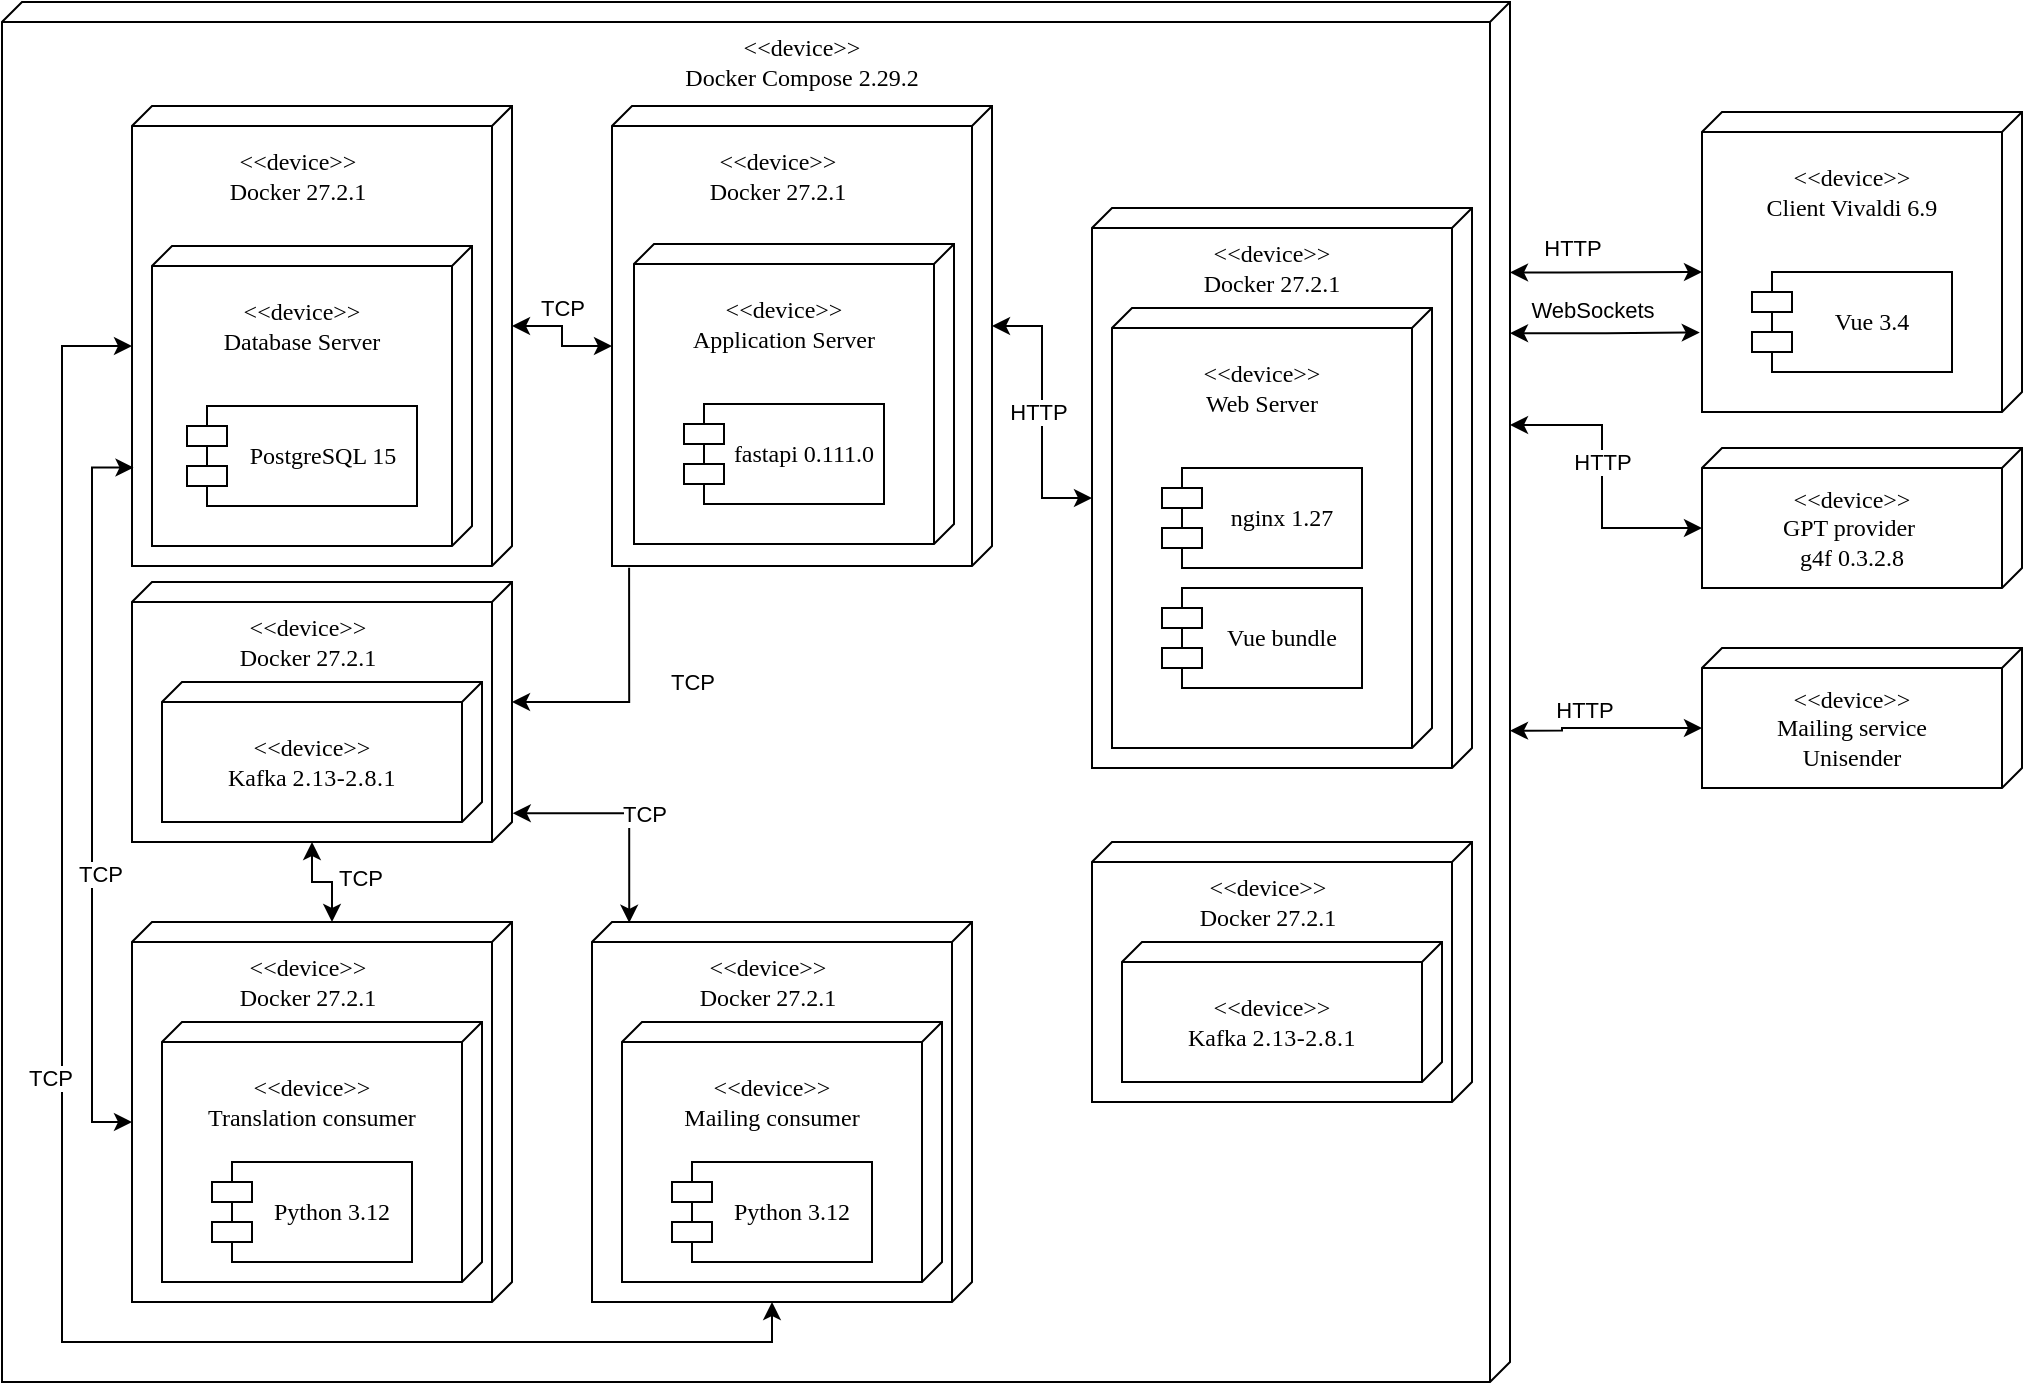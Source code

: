 <mxfile version="24.8.3">
  <diagram name="Page-1" id="ECUC66QCHJgBqxlixaPf">
    <mxGraphModel dx="690" dy="509" grid="1" gridSize="10" guides="1" tooltips="1" connect="1" arrows="1" fold="1" page="1" pageScale="1" pageWidth="850" pageHeight="1100" math="0" shadow="0">
      <root>
        <mxCell id="0" />
        <mxCell id="1" parent="0" />
        <mxCell id="TpZDVDv9xe1A2jSQaFGP-43" value="" style="verticalAlign=top;align=left;spacingTop=8;spacingLeft=2;spacingRight=12;shape=cube;size=10;direction=south;fontStyle=4;html=1;whiteSpace=wrap;fontFamily=Times New Roman;" parent="1" vertex="1">
          <mxGeometry x="50" y="420" width="754" height="690" as="geometry" />
        </mxCell>
        <mxCell id="FNfErf56BURAxAOAnGEf-10" value="" style="verticalAlign=top;align=left;spacingTop=8;spacingLeft=2;spacingRight=12;shape=cube;size=10;direction=south;fontStyle=4;html=1;whiteSpace=wrap;fontFamily=Times New Roman;" parent="1" vertex="1">
          <mxGeometry x="595" y="523" width="190" height="280" as="geometry" />
        </mxCell>
        <mxCell id="FNfErf56BURAxAOAnGEf-9" value="" style="verticalAlign=top;align=left;spacingTop=8;spacingLeft=2;spacingRight=12;shape=cube;size=10;direction=south;fontStyle=4;html=1;whiteSpace=wrap;fontFamily=Times New Roman;" parent="1" vertex="1">
          <mxGeometry x="355" y="472" width="190" height="230" as="geometry" />
        </mxCell>
        <mxCell id="FNfErf56BURAxAOAnGEf-6" value="" style="verticalAlign=top;align=left;spacingTop=8;spacingLeft=2;spacingRight=12;shape=cube;size=10;direction=south;fontStyle=4;html=1;whiteSpace=wrap;fontFamily=Times New Roman;" parent="1" vertex="1">
          <mxGeometry x="115" y="710" width="190" height="130" as="geometry" />
        </mxCell>
        <mxCell id="FNfErf56BURAxAOAnGEf-5" value="" style="verticalAlign=top;align=left;spacingTop=8;spacingLeft=2;spacingRight=12;shape=cube;size=10;direction=south;fontStyle=4;html=1;whiteSpace=wrap;fontFamily=Times New Roman;" parent="1" vertex="1">
          <mxGeometry x="115" y="472" width="190" height="230" as="geometry" />
        </mxCell>
        <mxCell id="TpZDVDv9xe1A2jSQaFGP-22" value="" style="verticalAlign=top;align=left;spacingTop=8;spacingLeft=2;spacingRight=12;shape=cube;size=10;direction=south;fontStyle=4;html=1;whiteSpace=wrap;fontFamily=Times New Roman;" parent="1" vertex="1">
          <mxGeometry x="900" y="475" width="160" height="150" as="geometry" />
        </mxCell>
        <mxCell id="TpZDVDv9xe1A2jSQaFGP-23" value="Vue 3.4" style="shape=module;align=left;spacingLeft=20;align=center;verticalAlign=top;whiteSpace=wrap;html=1;fontFamily=Times New Roman;spacingTop=11;" parent="1" vertex="1">
          <mxGeometry x="925" y="555" width="100" height="50" as="geometry" />
        </mxCell>
        <mxCell id="TpZDVDv9xe1A2jSQaFGP-24" value="&amp;lt;&amp;lt;device&amp;gt;&amp;gt;&lt;div&gt;Client Vivaldi 6.9&lt;/div&gt;" style="text;html=1;align=center;verticalAlign=middle;whiteSpace=wrap;rounded=0;fontFamily=Times New Roman;" parent="1" vertex="1">
          <mxGeometry x="915" y="495" width="120" height="40" as="geometry" />
        </mxCell>
        <mxCell id="TpZDVDv9xe1A2jSQaFGP-25" value="" style="verticalAlign=top;align=left;spacingTop=8;spacingLeft=2;spacingRight=12;shape=cube;size=10;direction=south;fontStyle=4;html=1;whiteSpace=wrap;fontFamily=Times New Roman;" parent="1" vertex="1">
          <mxGeometry x="125" y="542" width="160" height="150" as="geometry" />
        </mxCell>
        <mxCell id="TpZDVDv9xe1A2jSQaFGP-26" value="PostgreSQL 15" style="shape=module;align=left;spacingLeft=20;align=center;verticalAlign=top;whiteSpace=wrap;html=1;fontFamily=Times New Roman;spacingTop=11;" parent="1" vertex="1">
          <mxGeometry x="142.5" y="622" width="115" height="50" as="geometry" />
        </mxCell>
        <mxCell id="TpZDVDv9xe1A2jSQaFGP-27" value="&amp;lt;&amp;lt;device&amp;gt;&amp;gt;&lt;div&gt;Database Server&lt;/div&gt;" style="text;html=1;align=center;verticalAlign=middle;whiteSpace=wrap;rounded=0;fontFamily=Times New Roman;" parent="1" vertex="1">
          <mxGeometry x="140" y="562" width="120" height="40" as="geometry" />
        </mxCell>
        <mxCell id="TpZDVDv9xe1A2jSQaFGP-28" value="" style="verticalAlign=top;align=left;spacingTop=8;spacingLeft=2;spacingRight=12;shape=cube;size=10;direction=south;fontStyle=4;html=1;whiteSpace=wrap;fontFamily=Times New Roman;" parent="1" vertex="1">
          <mxGeometry x="605" y="573" width="160" height="220" as="geometry" />
        </mxCell>
        <mxCell id="TpZDVDv9xe1A2jSQaFGP-29" value="nginx 1.27" style="shape=module;align=left;spacingLeft=20;align=center;verticalAlign=top;whiteSpace=wrap;html=1;fontFamily=Times New Roman;spacingTop=11;" parent="1" vertex="1">
          <mxGeometry x="630" y="653" width="100" height="50" as="geometry" />
        </mxCell>
        <mxCell id="TpZDVDv9xe1A2jSQaFGP-30" value="&amp;lt;&amp;lt;device&amp;gt;&amp;gt;&lt;div&gt;Web Server&lt;/div&gt;" style="text;html=1;align=center;verticalAlign=middle;whiteSpace=wrap;rounded=0;fontFamily=Times New Roman;" parent="1" vertex="1">
          <mxGeometry x="620" y="593" width="120" height="40" as="geometry" />
        </mxCell>
        <mxCell id="TpZDVDv9xe1A2jSQaFGP-34" value="" style="verticalAlign=top;align=left;spacingTop=8;spacingLeft=2;spacingRight=12;shape=cube;size=10;direction=south;fontStyle=4;html=1;whiteSpace=wrap;fontFamily=Times New Roman;" parent="1" vertex="1">
          <mxGeometry x="366" y="541" width="160" height="150" as="geometry" />
        </mxCell>
        <mxCell id="TpZDVDv9xe1A2jSQaFGP-35" value="fastapi 0.111.0" style="shape=module;align=left;spacingLeft=20;align=center;verticalAlign=top;whiteSpace=wrap;html=1;fontFamily=Times New Roman;spacingTop=11;" parent="1" vertex="1">
          <mxGeometry x="391" y="621" width="100" height="50" as="geometry" />
        </mxCell>
        <mxCell id="TpZDVDv9xe1A2jSQaFGP-36" value="&amp;lt;&amp;lt;device&amp;gt;&amp;gt;&lt;div&gt;Application Server&lt;/div&gt;" style="text;html=1;align=center;verticalAlign=middle;whiteSpace=wrap;rounded=0;fontFamily=Times New Roman;" parent="1" vertex="1">
          <mxGeometry x="381" y="561" width="120" height="40" as="geometry" />
        </mxCell>
        <mxCell id="TpZDVDv9xe1A2jSQaFGP-40" value="" style="verticalAlign=top;align=left;spacingTop=8;spacingLeft=2;spacingRight=12;shape=cube;size=10;direction=south;fontStyle=4;html=1;whiteSpace=wrap;fontFamily=Times New Roman;" parent="1" vertex="1">
          <mxGeometry x="900" y="643" width="160" height="70" as="geometry" />
        </mxCell>
        <mxCell id="TpZDVDv9xe1A2jSQaFGP-42" value="&amp;lt;&amp;lt;device&amp;gt;&amp;gt;&lt;div&gt;GPT provider&amp;nbsp;&lt;/div&gt;&lt;div&gt;g4f 0.3.2.8&lt;/div&gt;" style="text;html=1;align=center;verticalAlign=middle;whiteSpace=wrap;rounded=0;fontFamily=Times New Roman;" parent="1" vertex="1">
          <mxGeometry x="915" y="663" width="120" height="40" as="geometry" />
        </mxCell>
        <mxCell id="TpZDVDv9xe1A2jSQaFGP-44" value="&amp;lt;&amp;lt;device&amp;gt;&amp;gt;&lt;div&gt;Docker 27.2.1&lt;/div&gt;" style="text;html=1;align=center;verticalAlign=middle;whiteSpace=wrap;rounded=0;fontFamily=Times New Roman;" parent="1" vertex="1">
          <mxGeometry x="137.5" y="487" width="120" height="40" as="geometry" />
        </mxCell>
        <mxCell id="TpZDVDv9xe1A2jSQaFGP-46" value="" style="verticalAlign=top;align=left;spacingTop=8;spacingLeft=2;spacingRight=12;shape=cube;size=10;direction=south;fontStyle=4;html=1;whiteSpace=wrap;fontFamily=Times New Roman;" parent="1" vertex="1">
          <mxGeometry x="130" y="760" width="160" height="70" as="geometry" />
        </mxCell>
        <mxCell id="TpZDVDv9xe1A2jSQaFGP-45" value="&lt;font style=&quot;font-size: 12px;&quot; face=&quot;Times New Roman&quot;&gt;&amp;lt;&amp;lt;device&amp;gt;&amp;gt;&lt;/font&gt;&lt;div&gt;&lt;font style=&quot;font-size: 12px;&quot; face=&quot;TATKIw89jByi1dCgMb_N&quot;&gt;Kafka&amp;nbsp;&lt;span style=&quot;letter-spacing: 0.273px; text-align: start; white-space-collapse: break-spaces;&quot;&gt;2.13-2.8.1&lt;/span&gt;&lt;/font&gt;&lt;/div&gt;" style="text;html=1;align=center;verticalAlign=middle;whiteSpace=wrap;rounded=0;fontFamily=Times New Roman;" parent="1" vertex="1">
          <mxGeometry x="145" y="780" width="120" height="40" as="geometry" />
        </mxCell>
        <mxCell id="TpZDVDv9xe1A2jSQaFGP-50" style="edgeStyle=orthogonalEdgeStyle;rounded=0;orthogonalLoop=1;jettySize=auto;html=1;exitX=0;exitY=0;exitDx=145;exitDy=190;exitPerimeter=0;entryX=0;entryY=0;entryDx=110;entryDy=0;entryPerimeter=0;startArrow=classic;startFill=1;" parent="1" source="FNfErf56BURAxAOAnGEf-10" target="FNfErf56BURAxAOAnGEf-9" edge="1">
          <mxGeometry relative="1" as="geometry" />
        </mxCell>
        <mxCell id="FNfErf56BURAxAOAnGEf-16" value="HTTP" style="edgeLabel;html=1;align=center;verticalAlign=middle;resizable=0;points=[];" parent="TpZDVDv9xe1A2jSQaFGP-50" vertex="1" connectable="0">
          <mxGeometry x="-0.356" y="2" relative="1" as="geometry">
            <mxPoint y="-24" as="offset" />
          </mxGeometry>
        </mxCell>
        <mxCell id="TpZDVDv9xe1A2jSQaFGP-53" style="edgeStyle=orthogonalEdgeStyle;rounded=0;orthogonalLoop=1;jettySize=auto;html=1;exitX=0;exitY=0;exitDx=110;exitDy=0;exitPerimeter=0;entryX=0;entryY=0;entryDx=120;entryDy=190;entryPerimeter=0;startArrow=classic;startFill=1;" parent="1" source="FNfErf56BURAxAOAnGEf-5" target="FNfErf56BURAxAOAnGEf-9" edge="1">
          <mxGeometry relative="1" as="geometry">
            <mxPoint x="300" y="670" as="sourcePoint" />
            <mxPoint x="390" y="680" as="targetPoint" />
          </mxGeometry>
        </mxCell>
        <mxCell id="FNfErf56BURAxAOAnGEf-13" value="TCP" style="edgeLabel;html=1;align=center;verticalAlign=middle;resizable=0;points=[];" parent="TpZDVDv9xe1A2jSQaFGP-53" vertex="1" connectable="0">
          <mxGeometry x="-0.431" y="-1" relative="1" as="geometry">
            <mxPoint x="8" y="-10" as="offset" />
          </mxGeometry>
        </mxCell>
        <mxCell id="TpZDVDv9xe1A2jSQaFGP-54" style="edgeStyle=orthogonalEdgeStyle;rounded=0;orthogonalLoop=1;jettySize=auto;html=1;exitX=0;exitY=0;exitDx=60;exitDy=0;exitPerimeter=0;entryX=1.004;entryY=0.955;entryDx=0;entryDy=0;entryPerimeter=0;startArrow=classic;startFill=1;endArrow=none;endFill=0;" parent="1" source="FNfErf56BURAxAOAnGEf-6" target="FNfErf56BURAxAOAnGEf-9" edge="1">
          <mxGeometry relative="1" as="geometry">
            <mxPoint x="300" y="697" as="sourcePoint" />
            <mxPoint x="390" y="850" as="targetPoint" />
          </mxGeometry>
        </mxCell>
        <mxCell id="FNfErf56BURAxAOAnGEf-15" value="TCP" style="edgeLabel;html=1;align=center;verticalAlign=middle;resizable=0;points=[];" parent="TpZDVDv9xe1A2jSQaFGP-54" vertex="1" connectable="0">
          <mxGeometry x="-0.271" relative="1" as="geometry">
            <mxPoint x="44" y="-10" as="offset" />
          </mxGeometry>
        </mxCell>
        <mxCell id="TpZDVDv9xe1A2jSQaFGP-55" style="edgeStyle=orthogonalEdgeStyle;rounded=0;orthogonalLoop=1;jettySize=auto;html=1;exitX=0.196;exitY=0;exitDx=0;exitDy=0;exitPerimeter=0;entryX=0;entryY=0;entryDx=80;entryDy=160;entryPerimeter=0;startArrow=classic;startFill=1;" parent="1" source="TpZDVDv9xe1A2jSQaFGP-43" target="TpZDVDv9xe1A2jSQaFGP-22" edge="1">
          <mxGeometry relative="1" as="geometry">
            <mxPoint x="630" y="652" as="sourcePoint" />
            <mxPoint x="550" y="500" as="targetPoint" />
            <Array as="points">
              <mxPoint x="830" y="555" />
              <mxPoint x="830" y="555" />
            </Array>
          </mxGeometry>
        </mxCell>
        <mxCell id="FNfErf56BURAxAOAnGEf-17" value="HTTP" style="edgeLabel;html=1;align=center;verticalAlign=middle;resizable=0;points=[];" parent="TpZDVDv9xe1A2jSQaFGP-55" vertex="1" connectable="0">
          <mxGeometry x="-0.363" relative="1" as="geometry">
            <mxPoint y="-12" as="offset" />
          </mxGeometry>
        </mxCell>
        <mxCell id="TpZDVDv9xe1A2jSQaFGP-56" style="edgeStyle=orthogonalEdgeStyle;rounded=0;orthogonalLoop=1;jettySize=auto;html=1;entryX=0;entryY=0;entryDx=40;entryDy=160;entryPerimeter=0;startArrow=classic;startFill=1;exitX=0;exitY=0;exitDx=211.5;exitDy=0;exitPerimeter=0;" parent="1" source="TpZDVDv9xe1A2jSQaFGP-43" target="TpZDVDv9xe1A2jSQaFGP-40" edge="1">
          <mxGeometry relative="1" as="geometry">
            <mxPoint x="860" y="680" as="sourcePoint" />
            <mxPoint x="860" y="565" as="targetPoint" />
            <Array as="points">
              <mxPoint x="850" y="632" />
              <mxPoint x="850" y="683" />
            </Array>
          </mxGeometry>
        </mxCell>
        <mxCell id="FNfErf56BURAxAOAnGEf-18" value="HTTP" style="edgeLabel;html=1;align=center;verticalAlign=middle;resizable=0;points=[];" parent="TpZDVDv9xe1A2jSQaFGP-56" vertex="1" connectable="0">
          <mxGeometry x="-0.327" relative="1" as="geometry">
            <mxPoint y="15" as="offset" />
          </mxGeometry>
        </mxCell>
        <mxCell id="FNfErf56BURAxAOAnGEf-1" value="" style="verticalAlign=top;align=left;spacingTop=8;spacingLeft=2;spacingRight=12;shape=cube;size=10;direction=south;fontStyle=4;html=1;whiteSpace=wrap;fontFamily=Times New Roman;" parent="1" vertex="1">
          <mxGeometry x="900" y="743" width="160" height="70" as="geometry" />
        </mxCell>
        <mxCell id="FNfErf56BURAxAOAnGEf-2" value="&amp;lt;&amp;lt;device&amp;gt;&amp;gt;&lt;div&gt;Mailing service&lt;/div&gt;&lt;div&gt;Unisender&lt;/div&gt;" style="text;html=1;align=center;verticalAlign=middle;whiteSpace=wrap;rounded=0;fontFamily=Times New Roman;" parent="1" vertex="1">
          <mxGeometry x="915" y="763" width="120" height="40" as="geometry" />
        </mxCell>
        <mxCell id="FNfErf56BURAxAOAnGEf-3" style="edgeStyle=orthogonalEdgeStyle;rounded=0;orthogonalLoop=1;jettySize=auto;html=1;exitX=0.528;exitY=0;exitDx=0;exitDy=0;exitPerimeter=0;entryX=0;entryY=0;entryDx=40;entryDy=160;entryPerimeter=0;startArrow=classic;startFill=1;" parent="1" source="TpZDVDv9xe1A2jSQaFGP-43" target="FNfErf56BURAxAOAnGEf-1" edge="1">
          <mxGeometry relative="1" as="geometry">
            <mxPoint x="790" y="687" as="sourcePoint" />
            <mxPoint x="860" y="750" as="targetPoint" />
            <Array as="points">
              <mxPoint x="830" y="784" />
              <mxPoint x="830" y="783" />
            </Array>
          </mxGeometry>
        </mxCell>
        <mxCell id="FNfErf56BURAxAOAnGEf-19" value="HTTP" style="edgeLabel;html=1;align=center;verticalAlign=middle;resizable=0;points=[];" parent="FNfErf56BURAxAOAnGEf-3" vertex="1" connectable="0">
          <mxGeometry x="-0.373" relative="1" as="geometry">
            <mxPoint x="8" y="-9" as="offset" />
          </mxGeometry>
        </mxCell>
        <mxCell id="FNfErf56BURAxAOAnGEf-4" value="Vue bundle" style="shape=module;align=left;spacingLeft=20;align=center;verticalAlign=top;whiteSpace=wrap;html=1;fontFamily=Times New Roman;spacingTop=11;" parent="1" vertex="1">
          <mxGeometry x="630" y="713" width="100" height="50" as="geometry" />
        </mxCell>
        <mxCell id="FNfErf56BURAxAOAnGEf-7" value="&amp;lt;&amp;lt;device&amp;gt;&amp;gt;&lt;div&gt;Docker 27.2.1&lt;/div&gt;" style="text;html=1;align=center;verticalAlign=middle;whiteSpace=wrap;rounded=0;fontFamily=Times New Roman;" parent="1" vertex="1">
          <mxGeometry x="142.5" y="720" width="120" height="40" as="geometry" />
        </mxCell>
        <mxCell id="FNfErf56BURAxAOAnGEf-8" value="&amp;lt;&amp;lt;device&amp;gt;&amp;gt;&lt;div&gt;Docker 27.2.1&lt;/div&gt;" style="text;html=1;align=center;verticalAlign=middle;whiteSpace=wrap;rounded=0;fontFamily=Times New Roman;" parent="1" vertex="1">
          <mxGeometry x="377.5" y="487" width="120" height="40" as="geometry" />
        </mxCell>
        <mxCell id="FNfErf56BURAxAOAnGEf-11" value="&amp;lt;&amp;lt;device&amp;gt;&amp;gt;&lt;div&gt;Docker 27.2.1&lt;/div&gt;" style="text;html=1;align=center;verticalAlign=middle;whiteSpace=wrap;rounded=0;fontFamily=Times New Roman;" parent="1" vertex="1">
          <mxGeometry x="625" y="533" width="120" height="40" as="geometry" />
        </mxCell>
        <mxCell id="FNfErf56BURAxAOAnGEf-12" value="&amp;lt;&amp;lt;device&amp;gt;&amp;gt;&lt;div&gt;Docker Compose 2.29.2&lt;/div&gt;" style="text;html=1;align=center;verticalAlign=middle;whiteSpace=wrap;rounded=0;fontFamily=Times New Roman;" parent="1" vertex="1">
          <mxGeometry x="390" y="430" width="120" height="40" as="geometry" />
        </mxCell>
        <mxCell id="H7oTdZF6Ppm3hJ-fpBE6-1" value="" style="verticalAlign=top;align=left;spacingTop=8;spacingLeft=2;spacingRight=12;shape=cube;size=10;direction=south;fontStyle=4;html=1;whiteSpace=wrap;fontFamily=Times New Roman;" parent="1" vertex="1">
          <mxGeometry x="115" y="880" width="190" height="190" as="geometry" />
        </mxCell>
        <mxCell id="H7oTdZF6Ppm3hJ-fpBE6-2" value="&amp;lt;&amp;lt;device&amp;gt;&amp;gt;&lt;div&gt;Docker 27.2.1&lt;/div&gt;" style="text;html=1;align=center;verticalAlign=middle;whiteSpace=wrap;rounded=0;fontFamily=Times New Roman;" parent="1" vertex="1">
          <mxGeometry x="142.5" y="890" width="120" height="40" as="geometry" />
        </mxCell>
        <mxCell id="H7oTdZF6Ppm3hJ-fpBE6-4" value="" style="verticalAlign=top;align=left;spacingTop=8;spacingLeft=2;spacingRight=12;shape=cube;size=10;direction=south;fontStyle=4;html=1;whiteSpace=wrap;fontFamily=Times New Roman;" parent="1" vertex="1">
          <mxGeometry x="130" y="930" width="160" height="130" as="geometry" />
        </mxCell>
        <mxCell id="H7oTdZF6Ppm3hJ-fpBE6-3" value="&lt;font style=&quot;font-size: 12px;&quot; face=&quot;Times New Roman&quot;&gt;&amp;lt;&amp;lt;device&amp;gt;&amp;gt;&lt;/font&gt;&lt;div&gt;&lt;font face=&quot;TATKIw89jByi1dCgMb_N&quot;&gt;Translation consumer&lt;/font&gt;&lt;/div&gt;" style="text;html=1;align=center;verticalAlign=middle;whiteSpace=wrap;rounded=0;fontFamily=Times New Roman;" parent="1" vertex="1">
          <mxGeometry x="145" y="950" width="120" height="40" as="geometry" />
        </mxCell>
        <mxCell id="H7oTdZF6Ppm3hJ-fpBE6-5" value="Python 3.12" style="shape=module;align=left;spacingLeft=20;align=center;verticalAlign=top;whiteSpace=wrap;html=1;fontFamily=Times New Roman;spacingTop=11;" parent="1" vertex="1">
          <mxGeometry x="155" y="1000" width="100" height="50" as="geometry" />
        </mxCell>
        <mxCell id="H7oTdZF6Ppm3hJ-fpBE6-6" value="" style="verticalAlign=top;align=left;spacingTop=8;spacingLeft=2;spacingRight=12;shape=cube;size=10;direction=south;fontStyle=4;html=1;whiteSpace=wrap;fontFamily=Times New Roman;" parent="1" vertex="1">
          <mxGeometry x="345" y="880" width="190" height="190" as="geometry" />
        </mxCell>
        <mxCell id="H7oTdZF6Ppm3hJ-fpBE6-7" value="&amp;lt;&amp;lt;device&amp;gt;&amp;gt;&lt;div&gt;Docker 27.2.1&lt;/div&gt;" style="text;html=1;align=center;verticalAlign=middle;whiteSpace=wrap;rounded=0;fontFamily=Times New Roman;" parent="1" vertex="1">
          <mxGeometry x="372.5" y="890" width="120" height="40" as="geometry" />
        </mxCell>
        <mxCell id="H7oTdZF6Ppm3hJ-fpBE6-9" value="" style="verticalAlign=top;align=left;spacingTop=8;spacingLeft=2;spacingRight=12;shape=cube;size=10;direction=south;fontStyle=4;html=1;whiteSpace=wrap;fontFamily=Times New Roman;" parent="1" vertex="1">
          <mxGeometry x="360" y="930" width="160" height="130" as="geometry" />
        </mxCell>
        <mxCell id="H7oTdZF6Ppm3hJ-fpBE6-8" value="&lt;font style=&quot;font-size: 12px;&quot; face=&quot;Times New Roman&quot;&gt;&amp;lt;&amp;lt;device&amp;gt;&amp;gt;&lt;/font&gt;&lt;div&gt;&lt;font face=&quot;TATKIw89jByi1dCgMb_N&quot;&gt;Mailing consumer&lt;/font&gt;&lt;/div&gt;" style="text;html=1;align=center;verticalAlign=middle;whiteSpace=wrap;rounded=0;fontFamily=Times New Roman;" parent="1" vertex="1">
          <mxGeometry x="375" y="950" width="120" height="40" as="geometry" />
        </mxCell>
        <mxCell id="H7oTdZF6Ppm3hJ-fpBE6-10" value="Python 3.12" style="shape=module;align=left;spacingLeft=20;align=center;verticalAlign=top;whiteSpace=wrap;html=1;fontFamily=Times New Roman;spacingTop=11;" parent="1" vertex="1">
          <mxGeometry x="385" y="1000" width="100" height="50" as="geometry" />
        </mxCell>
        <mxCell id="H7oTdZF6Ppm3hJ-fpBE6-11" style="edgeStyle=orthogonalEdgeStyle;rounded=0;orthogonalLoop=1;jettySize=auto;html=1;exitX=0;exitY=0;exitDx=130;exitDy=100;exitPerimeter=0;entryX=0;entryY=0;entryDx=0;entryDy=90;entryPerimeter=0;startArrow=classic;startFill=1;" parent="1" source="FNfErf56BURAxAOAnGEf-6" target="H7oTdZF6Ppm3hJ-fpBE6-1" edge="1">
          <mxGeometry relative="1" as="geometry">
            <mxPoint x="315" y="780" as="sourcePoint" />
            <mxPoint x="455" y="712" as="targetPoint" />
          </mxGeometry>
        </mxCell>
        <mxCell id="H7oTdZF6Ppm3hJ-fpBE6-12" value="TCP" style="edgeLabel;html=1;align=center;verticalAlign=middle;resizable=0;points=[];" parent="H7oTdZF6Ppm3hJ-fpBE6-11" vertex="1" connectable="0">
          <mxGeometry x="-0.271" relative="1" as="geometry">
            <mxPoint x="24" as="offset" />
          </mxGeometry>
        </mxCell>
        <mxCell id="H7oTdZF6Ppm3hJ-fpBE6-13" style="edgeStyle=orthogonalEdgeStyle;rounded=0;orthogonalLoop=1;jettySize=auto;html=1;exitX=0.889;exitY=-0.002;exitDx=0;exitDy=0;exitPerimeter=0;entryX=0.002;entryY=0.902;entryDx=0;entryDy=0;entryPerimeter=0;startArrow=classic;startFill=1;" parent="1" source="FNfErf56BURAxAOAnGEf-6" target="H7oTdZF6Ppm3hJ-fpBE6-6" edge="1">
          <mxGeometry relative="1" as="geometry">
            <mxPoint x="385" y="840" as="sourcePoint" />
            <mxPoint x="395" y="880" as="targetPoint" />
          </mxGeometry>
        </mxCell>
        <mxCell id="H7oTdZF6Ppm3hJ-fpBE6-14" value="TCP" style="edgeLabel;html=1;align=center;verticalAlign=middle;resizable=0;points=[];" parent="H7oTdZF6Ppm3hJ-fpBE6-13" vertex="1" connectable="0">
          <mxGeometry x="-0.271" relative="1" as="geometry">
            <mxPoint x="24" as="offset" />
          </mxGeometry>
        </mxCell>
        <mxCell id="H7oTdZF6Ppm3hJ-fpBE6-15" style="edgeStyle=orthogonalEdgeStyle;rounded=0;orthogonalLoop=1;jettySize=auto;html=1;exitX=0.786;exitY=0.996;exitDx=0;exitDy=0;exitPerimeter=0;entryX=0;entryY=0;entryDx=100;entryDy=190;entryPerimeter=0;startArrow=classic;startFill=1;" parent="1" source="FNfErf56BURAxAOAnGEf-5" target="H7oTdZF6Ppm3hJ-fpBE6-1" edge="1">
          <mxGeometry relative="1" as="geometry">
            <mxPoint x="215" y="850" as="sourcePoint" />
            <mxPoint x="225" y="890" as="targetPoint" />
          </mxGeometry>
        </mxCell>
        <mxCell id="H7oTdZF6Ppm3hJ-fpBE6-16" value="TCP" style="edgeLabel;html=1;align=center;verticalAlign=middle;resizable=0;points=[];" parent="H7oTdZF6Ppm3hJ-fpBE6-15" vertex="1" connectable="0">
          <mxGeometry x="-0.271" relative="1" as="geometry">
            <mxPoint x="4" y="90" as="offset" />
          </mxGeometry>
        </mxCell>
        <mxCell id="H7oTdZF6Ppm3hJ-fpBE6-17" style="edgeStyle=orthogonalEdgeStyle;rounded=0;orthogonalLoop=1;jettySize=auto;html=1;exitX=0;exitY=0;exitDx=120.0;exitDy=190;exitPerimeter=0;entryX=0;entryY=0;entryDx=190;entryDy=100;entryPerimeter=0;startArrow=classic;startFill=1;" parent="1" source="FNfErf56BURAxAOAnGEf-5" target="H7oTdZF6Ppm3hJ-fpBE6-6" edge="1">
          <mxGeometry relative="1" as="geometry">
            <mxPoint x="126" y="663" as="sourcePoint" />
            <mxPoint x="125" y="990" as="targetPoint" />
            <Array as="points">
              <mxPoint x="80" y="592" />
              <mxPoint x="80" y="1090" />
              <mxPoint x="435" y="1090" />
            </Array>
          </mxGeometry>
        </mxCell>
        <mxCell id="H7oTdZF6Ppm3hJ-fpBE6-18" value="TCP" style="edgeLabel;html=1;align=center;verticalAlign=middle;resizable=0;points=[];" parent="H7oTdZF6Ppm3hJ-fpBE6-17" vertex="1" connectable="0">
          <mxGeometry x="-0.271" relative="1" as="geometry">
            <mxPoint x="-6" y="70" as="offset" />
          </mxGeometry>
        </mxCell>
        <mxCell id="Rch20zBq7sG87oKk39PZ-1" style="edgeStyle=orthogonalEdgeStyle;rounded=0;orthogonalLoop=1;jettySize=auto;html=1;exitX=0.24;exitY=0;exitDx=0;exitDy=0;exitPerimeter=0;entryX=0.735;entryY=1.007;entryDx=0;entryDy=0;entryPerimeter=0;startArrow=classic;startFill=1;" parent="1" source="TpZDVDv9xe1A2jSQaFGP-43" target="TpZDVDv9xe1A2jSQaFGP-22" edge="1">
          <mxGeometry relative="1" as="geometry">
            <mxPoint x="804" y="585" as="sourcePoint" />
            <mxPoint x="850" y="585" as="targetPoint" />
            <Array as="points" />
          </mxGeometry>
        </mxCell>
        <mxCell id="Rch20zBq7sG87oKk39PZ-2" value="WebSockets" style="edgeLabel;html=1;align=center;verticalAlign=middle;resizable=0;points=[];" parent="Rch20zBq7sG87oKk39PZ-1" vertex="1" connectable="0">
          <mxGeometry x="-0.363" relative="1" as="geometry">
            <mxPoint x="10" y="-12" as="offset" />
          </mxGeometry>
        </mxCell>
        <mxCell id="pe9ALDB09nC07uZUBtqW-1" value="" style="verticalAlign=top;align=left;spacingTop=8;spacingLeft=2;spacingRight=12;shape=cube;size=10;direction=south;fontStyle=4;html=1;whiteSpace=wrap;fontFamily=Times New Roman;" vertex="1" parent="1">
          <mxGeometry x="595" y="840" width="190" height="130" as="geometry" />
        </mxCell>
        <mxCell id="pe9ALDB09nC07uZUBtqW-2" value="&amp;lt;&amp;lt;device&amp;gt;&amp;gt;&lt;div&gt;Docker 27.2.1&lt;/div&gt;" style="text;html=1;align=center;verticalAlign=middle;whiteSpace=wrap;rounded=0;fontFamily=Times New Roman;" vertex="1" parent="1">
          <mxGeometry x="622.5" y="850" width="120" height="40" as="geometry" />
        </mxCell>
        <mxCell id="pe9ALDB09nC07uZUBtqW-4" value="" style="verticalAlign=top;align=left;spacingTop=8;spacingLeft=2;spacingRight=12;shape=cube;size=10;direction=south;fontStyle=4;html=1;whiteSpace=wrap;fontFamily=Times New Roman;" vertex="1" parent="1">
          <mxGeometry x="610" y="890" width="160" height="70" as="geometry" />
        </mxCell>
        <mxCell id="pe9ALDB09nC07uZUBtqW-3" value="&lt;font style=&quot;font-size: 12px;&quot; face=&quot;Times New Roman&quot;&gt;&amp;lt;&amp;lt;device&amp;gt;&amp;gt;&lt;/font&gt;&lt;div&gt;&lt;font style=&quot;font-size: 12px;&quot; face=&quot;TATKIw89jByi1dCgMb_N&quot;&gt;Kafka&amp;nbsp;&lt;span style=&quot;letter-spacing: 0.273px; text-align: start; white-space-collapse: break-spaces;&quot;&gt;2.13-2.8.1&lt;/span&gt;&lt;/font&gt;&lt;/div&gt;" style="text;html=1;align=center;verticalAlign=middle;whiteSpace=wrap;rounded=0;fontFamily=Times New Roman;" vertex="1" parent="1">
          <mxGeometry x="625" y="910" width="120" height="40" as="geometry" />
        </mxCell>
      </root>
    </mxGraphModel>
  </diagram>
</mxfile>

